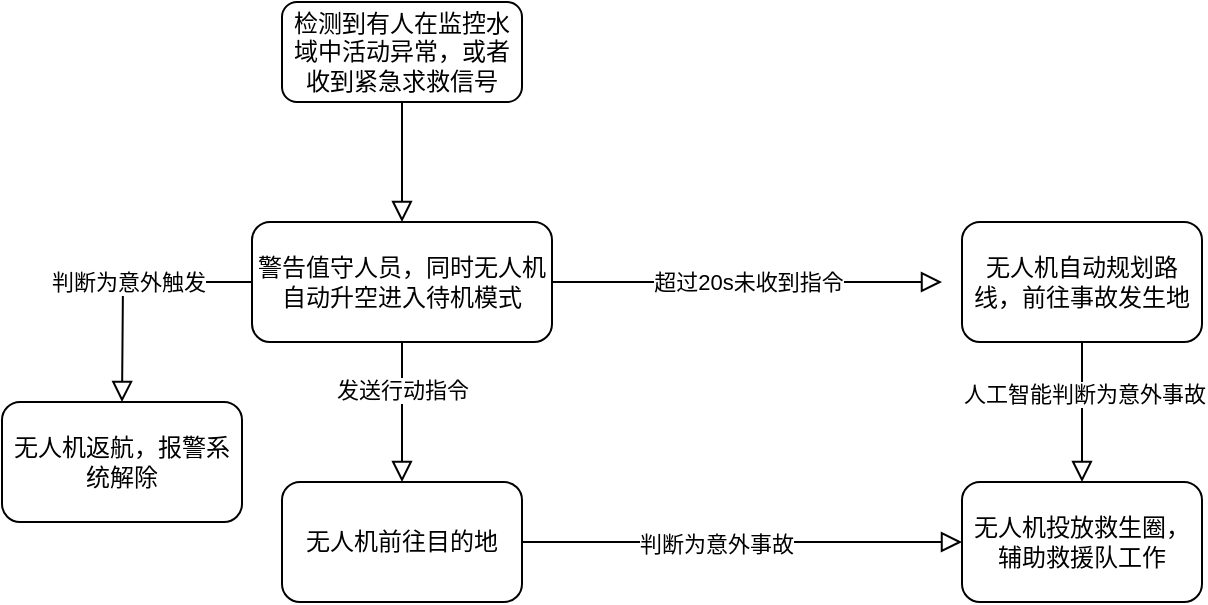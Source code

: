 <mxfile version="21.0.6" type="github">
  <diagram id="C5RBs43oDa-KdzZeNtuy" name="Page-1">
    <mxGraphModel dx="828" dy="516" grid="1" gridSize="10" guides="1" tooltips="1" connect="1" arrows="1" fold="1" page="1" pageScale="1" pageWidth="827" pageHeight="1169" background="none" math="0" shadow="0">
      <root>
        <mxCell id="WIyWlLk6GJQsqaUBKTNV-0" />
        <mxCell id="WIyWlLk6GJQsqaUBKTNV-1" parent="WIyWlLk6GJQsqaUBKTNV-0" />
        <mxCell id="WIyWlLk6GJQsqaUBKTNV-2" value="" style="rounded=0;html=1;jettySize=auto;orthogonalLoop=1;fontSize=11;endArrow=block;endFill=0;endSize=8;strokeWidth=1;shadow=0;labelBackgroundColor=none;edgeStyle=orthogonalEdgeStyle;" parent="WIyWlLk6GJQsqaUBKTNV-1" source="WIyWlLk6GJQsqaUBKTNV-3" edge="1">
          <mxGeometry relative="1" as="geometry">
            <mxPoint x="220" y="130" as="targetPoint" />
          </mxGeometry>
        </mxCell>
        <mxCell id="WIyWlLk6GJQsqaUBKTNV-3" value="检测到有人在监控水域中活动异常，或者收到紧急求救信号" style="rounded=1;whiteSpace=wrap;html=1;fontSize=12;glass=0;strokeWidth=1;shadow=0;" parent="WIyWlLk6GJQsqaUBKTNV-1" vertex="1">
          <mxGeometry x="160" y="20" width="120" height="50" as="geometry" />
        </mxCell>
        <mxCell id="l97fpw9lKwfcZccrQmlr-3" value="&lt;span style=&quot;color: rgba(0, 0, 0, 0); font-family: monospace; font-size: 0px; font-style: normal; font-variant-ligatures: normal; font-variant-caps: normal; font-weight: 400; letter-spacing: normal; orphans: 2; text-align: start; text-indent: 0px; text-transform: none; widows: 2; word-spacing: 0px; -webkit-text-stroke-width: 0px; background-color: rgb(251, 251, 251); text-decoration-thickness: initial; text-decoration-style: initial; text-decoration-color: initial; float: none; display: inline !important;&quot;&gt;%3CmxGraphModel%3E%3Croot%3E%3CmxCell%20id%3D%220%22%2F%3E%3CmxCell%20id%3D%221%22%20parent%3D%220%22%2F%3E%3CmxCell%20id%3D%222%22%20value%3D%22%E6%A3%80%E6%B5% 8B%E5%88%B0%E6%9C%89%E4%BA%BA%E8%BF%9B%E5%85%A5%E8%BF%9D%E7%A6%81%E6%B0%B4%E5%9F%9F%22%20style%3D%22rounded%3D1%3BwhiteSpace%3Dwrap%3Bhtml%3D1%3BfontSize%3D12%3Bglass%3D0%3BstrokeWidth%3D1%3Bshadow%3D0%3B%22%20vertex%3D%221%22%20parent%3D%221%22%3E%3CmxGeometry%20x%3D%22160%22%20y%3D%2230%22%20width%3D%22120%22%20height%3D%2240%22%20as%3D%22几何%22%2F%3E%3C%2FmxCell%3E%3C%2Froot%3E%3C%2FmxGraphModel%3E" style="text;whiteSpace=wrap;html=1;" vertex="1" parent="WIyWlLk6GJQsqaUBKTNV-1">
          <mxGeometry x="210" y="170" width="30" height="40" as="geometry" />
        </mxCell>
        <mxCell id="l97fpw9lKwfcZccrQmlr-4" value="&lt;div&gt;警告值守人员，同时无人机自动升空进入待机模式&lt;/div&gt;" style="rounded=1;whiteSpace=wrap;html=1;fontSize=12;glass=0;strokeWidth=1;shadow=0;" vertex="1" parent="WIyWlLk6GJQsqaUBKTNV-1">
          <mxGeometry x="145" y="130" width="150" height="60" as="geometry" />
        </mxCell>
        <mxCell id="l97fpw9lKwfcZccrQmlr-5" value="" style="endArrow=block;html=1;rounded=0;edgeStyle=elbowEdgeStyle;elbow=vertical;endFill=0;endSize=8;" edge="1" parent="WIyWlLk6GJQsqaUBKTNV-1">
          <mxGeometry width="50" height="50" relative="1" as="geometry">
            <mxPoint x="220" y="190" as="sourcePoint" />
            <mxPoint x="220" y="260" as="targetPoint" />
          </mxGeometry>
        </mxCell>
        <mxCell id="l97fpw9lKwfcZccrQmlr-8" value="发送行动指令" style="edgeLabel;html=1;align=center;verticalAlign=middle;resizable=0;points=[];" vertex="1" connectable="0" parent="l97fpw9lKwfcZccrQmlr-5">
          <mxGeometry x="-0.323" relative="1" as="geometry">
            <mxPoint as="offset" />
          </mxGeometry>
        </mxCell>
        <mxCell id="l97fpw9lKwfcZccrQmlr-25" value="" style="edgeStyle=orthogonalEdgeStyle;rounded=0;orthogonalLoop=1;jettySize=auto;html=1;endArrow=block;endFill=0;endSize=8;" edge="1" parent="WIyWlLk6GJQsqaUBKTNV-1" source="l97fpw9lKwfcZccrQmlr-9" target="l97fpw9lKwfcZccrQmlr-24">
          <mxGeometry relative="1" as="geometry" />
        </mxCell>
        <mxCell id="l97fpw9lKwfcZccrQmlr-26" value="判断为意外事故" style="edgeLabel;html=1;align=center;verticalAlign=middle;resizable=0;points=[];" vertex="1" connectable="0" parent="l97fpw9lKwfcZccrQmlr-25">
          <mxGeometry x="-0.119" y="-1" relative="1" as="geometry">
            <mxPoint as="offset" />
          </mxGeometry>
        </mxCell>
        <mxCell id="l97fpw9lKwfcZccrQmlr-9" value="无人机前往目的地" style="rounded=1;whiteSpace=wrap;html=1;" vertex="1" parent="WIyWlLk6GJQsqaUBKTNV-1">
          <mxGeometry x="160" y="260" width="120" height="60" as="geometry" />
        </mxCell>
        <mxCell id="l97fpw9lKwfcZccrQmlr-18" value="超过20s未收到指令" style="endArrow=block;html=1;rounded=0;shadow=0;labelBackgroundColor=default;strokeColor=default;strokeWidth=1;fontFamily=Helvetica;fontSize=11;fontColor=default;endSize=8;shape=connector;exitX=1;exitY=0.5;exitDx=0;exitDy=0;endFill=0;" edge="1" parent="WIyWlLk6GJQsqaUBKTNV-1" source="l97fpw9lKwfcZccrQmlr-4">
          <mxGeometry width="50" height="50" relative="1" as="geometry">
            <mxPoint x="320" y="190" as="sourcePoint" />
            <mxPoint x="490" y="160" as="targetPoint" />
          </mxGeometry>
        </mxCell>
        <mxCell id="l97fpw9lKwfcZccrQmlr-19" value="无人机自动规划路线，前往事故发生地" style="rounded=1;whiteSpace=wrap;html=1;fontFamily=Helvetica;fontSize=12;fontColor=default;" vertex="1" parent="WIyWlLk6GJQsqaUBKTNV-1">
          <mxGeometry x="500" y="130" width="120" height="60" as="geometry" />
        </mxCell>
        <mxCell id="l97fpw9lKwfcZccrQmlr-24" value="无人机投放救生圈，辅助救援队工作" style="whiteSpace=wrap;html=1;rounded=1;" vertex="1" parent="WIyWlLk6GJQsqaUBKTNV-1">
          <mxGeometry x="500" y="260" width="120" height="60" as="geometry" />
        </mxCell>
        <mxCell id="l97fpw9lKwfcZccrQmlr-28" value="" style="endArrow=block;html=1;rounded=0;exitX=0.5;exitY=1;exitDx=0;exitDy=0;entryX=0.5;entryY=0;entryDx=0;entryDy=0;endFill=0;endSize=8;" edge="1" parent="WIyWlLk6GJQsqaUBKTNV-1" source="l97fpw9lKwfcZccrQmlr-19" target="l97fpw9lKwfcZccrQmlr-24">
          <mxGeometry width="50" height="50" relative="1" as="geometry">
            <mxPoint x="420" y="250" as="sourcePoint" />
            <mxPoint x="470" y="200" as="targetPoint" />
          </mxGeometry>
        </mxCell>
        <mxCell id="l97fpw9lKwfcZccrQmlr-29" value="人工智能判断为意外事故" style="edgeLabel;html=1;align=center;verticalAlign=middle;resizable=0;points=[];" vertex="1" connectable="0" parent="l97fpw9lKwfcZccrQmlr-28">
          <mxGeometry x="-0.265" y="1" relative="1" as="geometry">
            <mxPoint as="offset" />
          </mxGeometry>
        </mxCell>
        <mxCell id="l97fpw9lKwfcZccrQmlr-30" value="判断为意外触发" style="endArrow=block;html=1;rounded=0;exitX=0;exitY=0.5;exitDx=0;exitDy=0;endFill=0;endSize=8;edgeStyle=orthogonalEdgeStyle;" edge="1" parent="WIyWlLk6GJQsqaUBKTNV-1" source="l97fpw9lKwfcZccrQmlr-4">
          <mxGeometry width="50" height="50" relative="1" as="geometry">
            <mxPoint x="250" y="260" as="sourcePoint" />
            <mxPoint x="80" y="220" as="targetPoint" />
          </mxGeometry>
        </mxCell>
        <mxCell id="l97fpw9lKwfcZccrQmlr-31" value="无人机返航，报警系统解除" style="rounded=1;whiteSpace=wrap;html=1;" vertex="1" parent="WIyWlLk6GJQsqaUBKTNV-1">
          <mxGeometry x="20" y="220" width="120" height="60" as="geometry" />
        </mxCell>
      </root>
    </mxGraphModel>
  </diagram>
</mxfile>
